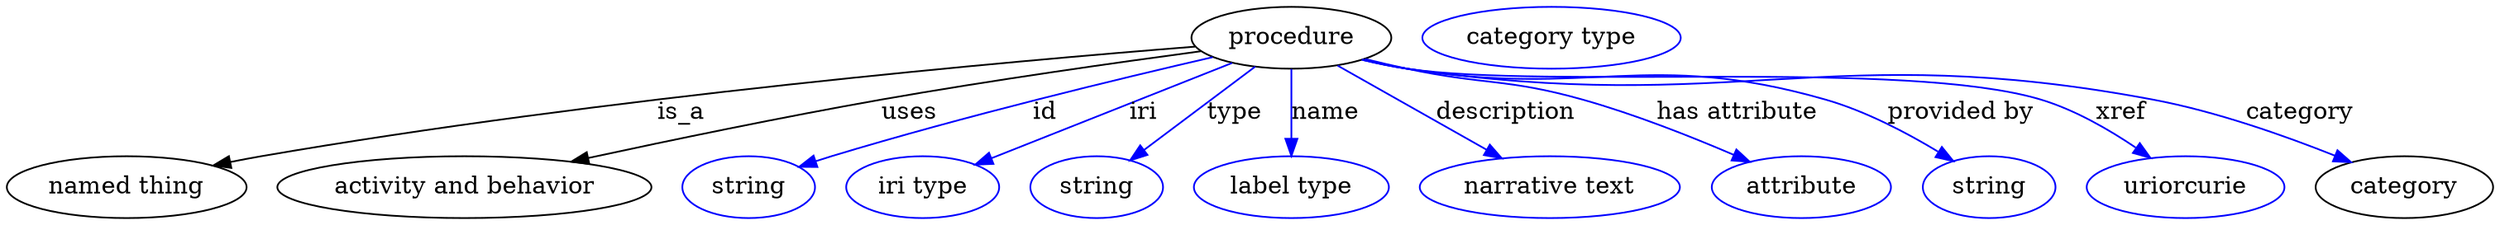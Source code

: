 digraph {
	graph [bb="0,0,1440.9,123"];
	node [label="\N"];
	procedure	[height=0.5,
		label=procedure,
		pos="745.54,105",
		width=1.6068];
	"named thing"	[height=0.5,
		pos="69.544,18",
		width=1.9318];
	procedure -> "named thing"	[label=is_a,
		lp="391.54,61.5",
		pos="e,119.77,30.611 690,99.865 583.99,91.493 345.73,70.355 147.54,36 141.77,34.999 135.78,33.865 129.79,32.669"];
	"activity and behavior"	[height=0.5,
		pos="265.54,18",
		width=3.015];
	procedure -> "activity and behavior"	[label=uses,
		lp="524.04,61.5",
		pos="e,327.53,32.835 692.94,97.151 644.62,90.65 571.08,80.227 507.54,69 450.16,58.861 385.53,45.404 337.51,35.005"];
	id	[color=blue,
		height=0.5,
		label=string,
		pos="430.54,18",
		width=1.0652];
	procedure -> id	[color=blue,
		label=id,
		lp="602.54,61.5",
		pos="e,459.59,29.766 699.84,93.698 646.39,81.342 555.44,59.355 478.54,36 475.46,35.062 472.27,34.046 469.09,32.993",
		style=solid];
	iri	[color=blue,
		height=0.5,
		label="iri type",
		pos="531.54,18",
		width=1.2277];
	procedure -> iri	[color=blue,
		label=iri,
		lp="659.54,61.5",
		pos="e,562.03,31.109 711.16,90.343 673.07,75.213 611.72,50.847 571.52,34.878",
		style=solid];
	type	[color=blue,
		height=0.5,
		label=string,
		pos="632.54,18",
		width=1.0652];
	procedure -> type	[color=blue,
		label=type,
		lp="712.54,61.5",
		pos="e,651.91,33.569 724.55,88.211 706.35,74.516 679.87,54.598 659.99,39.642",
		style=solid];
	name	[color=blue,
		height=0.5,
		label="label type",
		pos="745.54,18",
		width=1.5707];
	procedure -> name	[color=blue,
		label=name,
		lp="765.54,61.5",
		pos="e,745.54,36.175 745.54,86.799 745.54,75.163 745.54,59.548 745.54,46.237",
		style=solid];
	description	[color=blue,
		height=0.5,
		label="narrative text",
		pos="895.54,18",
		width=2.0943];
	procedure -> description	[color=blue,
		label=description,
		lp="870.04,61.5",
		pos="e,867.69,34.785 772.36,88.804 796.51,75.118 832.22,54.882 858.99,39.716",
		style=solid];
	"has attribute"	[color=blue,
		height=0.5,
		label=attribute,
		pos="1040.5,18",
		width=1.4443];
	procedure -> "has attribute"	[color=blue,
		label="has attribute",
		lp="1004.5,61.5",
		pos="e,1010.8,32.778 787.96,92.734 796.1,90.716 804.57,88.714 812.54,87 857.55,77.333 870.26,81.554 914.54,69 944.43,60.529 976.99,47.503 \
1001.5,36.87",
		style=solid];
	"provided by"	[color=blue,
		height=0.5,
		label=string,
		pos="1148.5,18",
		width=1.0652];
	procedure -> "provided by"	[color=blue,
		label="provided by",
		lp="1133,61.5",
		pos="e,1127.9,33.425 786.77,92.34 795.24,90.284 804.13,88.368 812.54,87 919.44,69.617 951.57,99.305 1055.5,69 1078.2,62.404 1101.5,49.819 \
1119.2,38.926",
		style=solid];
	xref	[color=blue,
		height=0.5,
		label=uriorcurie,
		pos="1262.5,18",
		width=1.5887];
	procedure -> xref	[color=blue,
		label=xref,
		lp="1226,61.5",
		pos="e,1242.4,35.041 786.74,92.176 795.21,90.133 804.12,88.263 812.54,87 893.3,74.899 1101.4,92.787 1179.5,69 1199.1,63.06 1218.7,51.536 \
1234,41.047",
		style=solid];
	category	[height=0.5,
		pos="1389.5,18",
		width=1.4263];
	procedure -> category	[color=blue,
		label=category,
		lp="1329,61.5",
		pos="e,1358.9,32.511 786.38,92.214 794.95,90.14 803.99,88.249 812.54,87 1002.7,59.221 1055.7,104.7 1244.5,69 1281.1,62.089 1320.9,47.83 \
1349.6,36.301",
		style=solid];
	"named thing_category"	[color=blue,
		height=0.5,
		label="category type",
		pos="896.54,105",
		width=2.0762];
}
